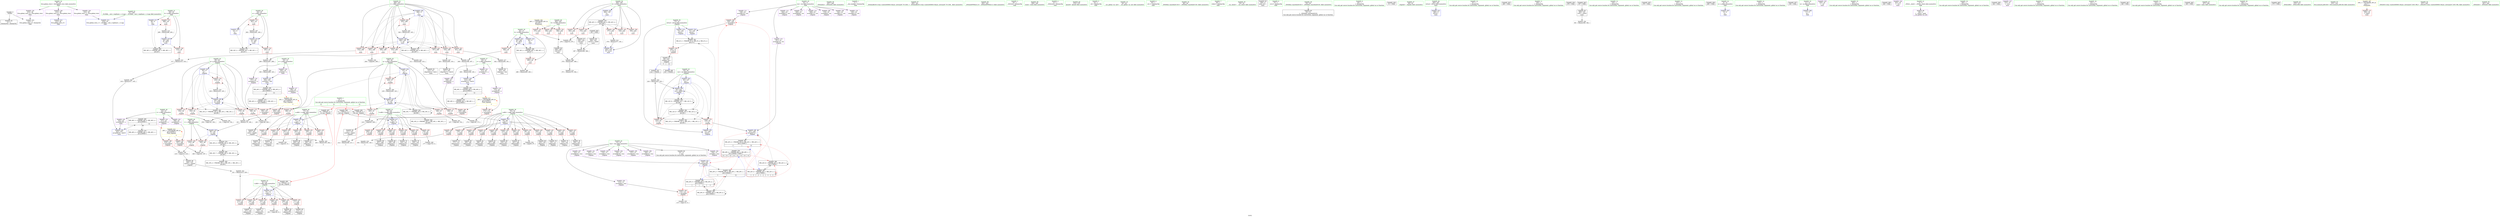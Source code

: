 digraph "SVFG" {
	label="SVFG";

	Node0x55557d00d6a0 [shape=record,color=grey,label="{NodeID: 0\nNullPtr}"];
	Node0x55557d00d6a0 -> Node0x55557d0372d0[style=solid];
	Node0x55557d00d6a0 -> Node0x55557d03a230[style=solid];
	Node0x55557d05a430 [shape=record,color=black,label="{NodeID: 360\nMR_28V_3 = PHI(MR_28V_4, MR_28V_2, )\npts\{230000 \}\n|{|<s2>12}}"];
	Node0x55557d05a430 -> Node0x55557d043540[style=dashed];
	Node0x55557d05a430 -> Node0x55557d05f330[style=dashed];
	Node0x55557d05a430:s2 -> Node0x55557d067000[style=dashed,color=red];
	Node0x55557d0390a0 [shape=record,color=red,label="{NodeID: 194\n274\<--264\n\<--it\nmain\n}"];
	Node0x55557d0390a0 -> Node0x55557d049330[style=solid];
	Node0x55557d035990 [shape=record,color=purple,label="{NodeID: 111\n128\<--16\narrayidx15\<--res\n_Z2goiiii\n}"];
	Node0x55557d035990 -> Node0x55557d03e710[style=solid];
	Node0x55557d034320 [shape=record,color=green,label="{NodeID: 28\n22\<--23\nz\<--z_field_insensitive\nGlob }"];
	Node0x55557d034320 -> Node0x55557d03b450[style=solid];
	Node0x55557d034320 -> Node0x55557d03b520[style=solid];
	Node0x55557d034320 -> Node0x55557d03b5f0[style=solid];
	Node0x55557d046db0 [shape=record,color=grey,label="{NodeID: 305\n203 = Binary(195, 202, )\n|{<s0>3}}"];
	Node0x55557d046db0:s0 -> Node0x55557d07e4a0[style=solid,color=red];
	Node0x55557d03a8e0 [shape=record,color=blue,label="{NodeID: 222\n83\<--147\ncur\<--\n_Z2goiiii\n}"];
	Node0x55557d03a8e0 -> Node0x55557d03dae0[style=dashed];
	Node0x55557d03a8e0 -> Node0x55557d03dbb0[style=dashed];
	Node0x55557d03a8e0 -> Node0x55557d03ac20[style=dashed];
	Node0x55557d03a8e0 -> Node0x55557d057230[style=dashed];
	Node0x55557d03a8e0 -> Node0x55557d05ae30[style=dashed];
	Node0x55557d03a8e0 -> Node0x55557d061660[style=dashed];
	Node0x55557d03c280 [shape=record,color=red,label="{NodeID: 139\n95\<--75\n\<--i.addr\n_Z2goiiii\n}"];
	Node0x55557d03c280 -> Node0x55557d049930[style=solid];
	Node0x55557d036cd0 [shape=record,color=green,label="{NodeID: 56\n347\<--348\n_ZNSolsEx\<--_ZNSolsEx_field_insensitive\n}"];
	Node0x55557d0497b0 [shape=record,color=grey,label="{NodeID: 333\n191 = cmp(190, 9, )\n}"];
	Node0x55557d03d940 [shape=record,color=red,label="{NodeID: 167\n213\<--81\n\<--c.addr\n_Z2goiiii\n}"];
	Node0x55557d03d940 -> Node0x55557d048730[style=solid];
	Node0x55557d038540 [shape=record,color=black,label="{NodeID: 84\n211\<--210\nconv52\<--cmp51\n_Z2goiiii\n}"];
	Node0x55557d038540 -> Node0x55557d049030[style=solid];
	Node0x55557d0113b0 [shape=record,color=green,label="{NodeID: 1\n7\<--1\n__dso_handle\<--dummyObj\nGlob }"];
	Node0x55557d05a930 [shape=record,color=black,label="{NodeID: 361\nMR_2V_3 = PHI(MR_2V_5, MR_2V_2, MR_2V_4, )\npts\{74 \}\n}"];
	Node0x55557d05a930 -> Node0x55557d03c1b0[style=dashed];
	Node0x55557d039170 [shape=record,color=red,label="{NodeID: 195\n339\<--264\n\<--it\nmain\n}"];
	Node0x55557d035a60 [shape=record,color=purple,label="{NodeID: 112\n242\<--16\narrayidx67\<--res\n_Z2goiiii\n}"];
	Node0x55557d034420 [shape=record,color=green,label="{NodeID: 29\n24\<--25\na\<--a_field_insensitive\nGlob }"];
	Node0x55557d034420 -> Node0x55557d03bc00[style=solid];
	Node0x55557d034420 -> Node0x55557d03bcd0[style=solid];
	Node0x55557d034420 -> Node0x55557d039d30[style=solid];
	Node0x55557d034420 -> Node0x55557d043060[style=solid];
	Node0x55557d046f30 [shape=record,color=grey,label="{NodeID: 306\n286 = Binary(285, 283, )\n}"];
	Node0x55557d046f30 -> Node0x55557d043130[style=solid];
	Node0x55557d03a9b0 [shape=record,color=blue,label="{NodeID: 223\n85\<--9\np\<--\n_Z2goiiii\n}"];
	Node0x55557d03a9b0 -> Node0x55557d03dc80[style=dashed];
	Node0x55557d03a9b0 -> Node0x55557d03dd50[style=dashed];
	Node0x55557d03a9b0 -> Node0x55557d03de20[style=dashed];
	Node0x55557d03a9b0 -> Node0x55557d03def0[style=dashed];
	Node0x55557d03a9b0 -> Node0x55557d03dfc0[style=dashed];
	Node0x55557d03a9b0 -> Node0x55557d03adc0[style=dashed];
	Node0x55557d03a9b0 -> Node0x55557d05b330[style=dashed];
	Node0x55557d03c350 [shape=record,color=red,label="{NodeID: 140\n102\<--75\n\<--i.addr\n_Z2goiiii\n}"];
	Node0x55557d03c350 -> Node0x55557d0376a0[style=solid];
	Node0x55557d036dd0 [shape=record,color=green,label="{NodeID: 57\n350\<--351\n_ZSt4endlIcSt11char_traitsIcEERSt13basic_ostreamIT_T0_ES6_\<--_ZSt4endlIcSt11char_traitsIcEERSt13basic_ostreamIT_T0_ES6__field_insensitive\n}"];
	Node0x55557d049930 [shape=record,color=grey,label="{NodeID: 334\n96 = cmp(95, 97, )\n}"];
	Node0x55557d03da10 [shape=record,color=red,label="{NodeID: 168\n249\<--81\n\<--c.addr\n_Z2goiiii\n}"];
	Node0x55557d03da10 -> Node0x55557d038a20[style=solid];
	Node0x55557d038610 [shape=record,color=black,label="{NodeID: 85\n216\<--215\nidxprom54\<--\n_Z2goiiii\n}"];
	Node0x55557d010fc0 [shape=record,color=green,label="{NodeID: 2\n9\<--1\n\<--dummyObj\nCan only get source location for instruction, argument, global var or function.|{<s0>12|<s1>12|<s2>12|<s3>12}}"];
	Node0x55557d010fc0:s0 -> Node0x55557d07e1d0[style=solid,color=red];
	Node0x55557d010fc0:s1 -> Node0x55557d07e4a0[style=solid,color=red];
	Node0x55557d010fc0:s2 -> Node0x55557d07e620[style=solid,color=red];
	Node0x55557d010fc0:s3 -> Node0x55557d07e7a0[style=solid,color=red];
	Node0x55557d05ae30 [shape=record,color=black,label="{NodeID: 362\nMR_12V_2 = PHI(MR_12V_4, MR_12V_1, MR_12V_1, )\npts\{84 \}\n}"];
	Node0x55557d039240 [shape=record,color=red,label="{NodeID: 196\n355\<--264\n\<--it\nmain\n}"];
	Node0x55557d035b30 [shape=record,color=purple,label="{NodeID: 113\n245\<--16\narrayidx69\<--res\n_Z2goiiii\n}"];
	Node0x55557d034520 [shape=record,color=green,label="{NodeID: 30\n26\<--27\nb\<--b_field_insensitive\nGlob }"];
	Node0x55557d034520 -> Node0x55557d03bda0[style=solid];
	Node0x55557d034520 -> Node0x55557d03be70[style=solid];
	Node0x55557d034520 -> Node0x55557d039e30[style=solid];
	Node0x55557d034520 -> Node0x55557d043130[style=solid];
	Node0x55557d0470b0 [shape=record,color=grey,label="{NodeID: 307\n282 = Binary(281, 283, )\n}"];
	Node0x55557d0470b0 -> Node0x55557d043060[style=solid];
	Node0x55557d03aa80 [shape=record,color=blue,label="{NodeID: 224\n87\<--9\nq\<--\n_Z2goiiii\n}"];
	Node0x55557d03aa80 -> Node0x55557d03e090[style=dashed];
	Node0x55557d03aa80 -> Node0x55557d03e160[style=dashed];
	Node0x55557d03aa80 -> Node0x55557d03e230[style=dashed];
	Node0x55557d03aa80 -> Node0x55557d03e300[style=dashed];
	Node0x55557d03aa80 -> Node0x55557d03e3d0[style=dashed];
	Node0x55557d03aa80 -> Node0x55557d03acf0[style=dashed];
	Node0x55557d03aa80 -> Node0x55557d061b60[style=dashed];
	Node0x55557d03c420 [shape=record,color=red,label="{NodeID: 141\n117\<--75\n\<--i.addr\n_Z2goiiii\n}"];
	Node0x55557d03c420 -> Node0x55557d0379e0[style=solid];
	Node0x55557d036ed0 [shape=record,color=green,label="{NodeID: 58\n352\<--353\n_ZNSolsEPFRSoS_E\<--_ZNSolsEPFRSoS_E_field_insensitive\n}"];
	Node0x55557d049ab0 [shape=record,color=grey,label="{NodeID: 335\n115 = cmp(114, 9, )\n}"];
	Node0x55557d03dae0 [shape=record,color=red,label="{NodeID: 169\n223\<--83\n\<--cur\n_Z2goiiii\n}"];
	Node0x55557d03dae0 -> Node0x55557d048a30[style=solid];
	Node0x55557d0386e0 [shape=record,color=black,label="{NodeID: 86\n220\<--219\nconv57\<--cmp56\n_Z2goiiii\n}"];
	Node0x55557d0386e0 -> Node0x55557d048730[style=solid];
	Node0x55557d00d8c0 [shape=record,color=green,label="{NodeID: 3\n30\<--1\n_ZSt3cin\<--dummyObj\nGlob }"];
	Node0x55557d05b330 [shape=record,color=black,label="{NodeID: 363\nMR_14V_2 = PHI(MR_14V_4, MR_14V_1, MR_14V_1, )\npts\{86 \}\n}"];
	Node0x55557d039310 [shape=record,color=red,label="{NodeID: 197\n365\<--264\n\<--it\nmain\n}"];
	Node0x55557d039310 -> Node0x55557d035e50[style=solid];
	Node0x55557d035c00 [shape=record,color=purple,label="{NodeID: 114\n248\<--16\narrayidx71\<--res\n_Z2goiiii\n}"];
	Node0x55557d034620 [shape=record,color=green,label="{NodeID: 31\n28\<--29\nk\<--k_field_insensitive\nGlob }"];
	Node0x55557d034620 -> Node0x55557d03bf40[style=solid];
	Node0x55557d034620 -> Node0x55557d03c010[style=solid];
	Node0x55557d034620 -> Node0x55557d039f30[style=solid];
	Node0x55557d034620 -> Node0x55557d043200[style=solid];
	Node0x55557d047230 [shape=record,color=grey,label="{NodeID: 308\n370 = Binary(367, 369, )\n}"];
	Node0x55557d047230 -> Node0x55557d0479b0[style=solid];
	Node0x55557d03ab50 [shape=record,color=blue,label="{NodeID: 225\n89\<--181\nr\<--and\n_Z2goiiii\n}"];
	Node0x55557d03ab50 -> Node0x55557d03e4a0[style=dashed];
	Node0x55557d03ab50 -> Node0x55557d03e570[style=dashed];
	Node0x55557d03ab50 -> Node0x55557d060760[style=dashed];
	Node0x55557d03c4f0 [shape=record,color=red,label="{NodeID: 142\n132\<--75\n\<--i.addr\n_Z2goiiii\n}"];
	Node0x55557d03c4f0 -> Node0x55557d037d20[style=solid];
	Node0x55557d036fd0 [shape=record,color=green,label="{NodeID: 59\n358\<--359\nclock\<--clock_field_insensitive\n}"];
	Node0x55557d049c30 [shape=record,color=grey,label="{NodeID: 336\n151 = cmp(150, 152, )\n}"];
	Node0x55557d03dbb0 [shape=record,color=red,label="{NodeID: 170\n239\<--83\n\<--cur\n_Z2goiiii\n}"];
	Node0x55557d03dbb0 -> Node0x55557d03ae90[style=solid];
	Node0x55557d03dbb0 -> Node0x55557d042df0[style=solid];
	Node0x55557d0387b0 [shape=record,color=black,label="{NodeID: 87\n241\<--240\nidxprom66\<--\n_Z2goiiii\n}"];
	Node0x55557d032aa0 [shape=record,color=green,label="{NodeID: 4\n31\<--1\n_ZSt4cout\<--dummyObj\nGlob }"];
	Node0x55557d05b830 [shape=record,color=black,label="{NodeID: 364\nMR_16V_2 = PHI(MR_16V_3, MR_16V_1, MR_16V_1, )\npts\{88 \}\n}"];
	Node0x55557d0393e0 [shape=record,color=red,label="{NodeID: 198\n377\<--264\n\<--it\nmain\n}"];
	Node0x55557d0393e0 -> Node0x55557d047830[style=solid];
	Node0x55557d03af20 [shape=record,color=purple,label="{NodeID: 115\n251\<--16\narrayidx73\<--res\n_Z2goiiii\n}"];
	Node0x55557d03af20 -> Node0x55557d03ae90[style=solid];
	Node0x55557d034720 [shape=record,color=green,label="{NodeID: 32\n39\<--43\nllvm.global_ctors\<--llvm.global_ctors_field_insensitive\nGlob }"];
	Node0x55557d034720 -> Node0x55557d03b930[style=solid];
	Node0x55557d034720 -> Node0x55557d03ba00[style=solid];
	Node0x55557d034720 -> Node0x55557d03bb00[style=solid];
	Node0x55557d065e20 [shape=record,color=yellow,style=double,label="{NodeID: 392\n40V_1 = ENCHI(MR_40V_0)\npts\{263 \}\nFun[main]}"];
	Node0x55557d065e20 -> Node0x55557d03ecc0[style=dashed];
	Node0x55557d065e20 -> Node0x55557d038f00[style=dashed];
	Node0x55557d065e20 -> Node0x55557d038fd0[style=dashed];
	Node0x55557d0473b0 [shape=record,color=grey,label="{NodeID: 309\n230 = Binary(229, 145, )\n}"];
	Node0x55557d0473b0 -> Node0x55557d03acf0[style=solid];
	Node0x55557d03ac20 [shape=record,color=blue,label="{NodeID: 226\n83\<--224\ncur\<--add59\n_Z2goiiii\n}"];
	Node0x55557d03ac20 -> Node0x55557d057230[style=dashed];
	Node0x55557d03c5c0 [shape=record,color=red,label="{NodeID: 143\n155\<--75\n\<--i.addr\n_Z2goiiii\n}"];
	Node0x55557d03c5c0 -> Node0x55557d038060[style=solid];
	Node0x55557d0370d0 [shape=record,color=green,label="{NodeID: 60\n374\<--375\nfprintf\<--fprintf_field_insensitive\n}"];
	Node0x55557d049db0 [shape=record,color=grey,label="{NodeID: 337\n159 = cmp(154, 158, )\n}"];
	Node0x55557d03dc80 [shape=record,color=red,label="{NodeID: 171\n150\<--85\n\<--p\n_Z2goiiii\n}"];
	Node0x55557d03dc80 -> Node0x55557d049c30[style=solid];
	Node0x55557d038880 [shape=record,color=black,label="{NodeID: 88\n244\<--243\nidxprom68\<--\n_Z2goiiii\n}"];
	Node0x55557d032b30 [shape=record,color=green,label="{NodeID: 5\n32\<--1\n.str\<--dummyObj\nGlob }"];
	Node0x55557d05c540 [shape=record,color=black,label="{NodeID: 365\nMR_18V_2 = PHI(MR_18V_3, MR_18V_1, MR_18V_1, )\npts\{90 \}\n}"];
	Node0x55557d0394b0 [shape=record,color=red,label="{NodeID: 199\n293\<--266\n\<--i\nmain\n}"];
	Node0x55557d0394b0 -> Node0x55557d049f30[style=solid];
	Node0x55557d03afb0 [shape=record,color=purple,label="{NodeID: 116\n157\<--18\narrayidx27\<--x\n_Z2goiiii\n}"];
	Node0x55557d03afb0 -> Node0x55557d03e7e0[style=solid];
	Node0x55557d034820 [shape=record,color=green,label="{NodeID: 33\n44\<--45\n__cxx_global_var_init\<--__cxx_global_var_init_field_insensitive\n}"];
	Node0x55557d047530 [shape=record,color=grey,label="{NodeID: 310\n317 = Binary(315, 316, )\n}"];
	Node0x55557d047530 -> Node0x55557d048d30[style=solid];
	Node0x55557d03acf0 [shape=record,color=blue,label="{NodeID: 227\n87\<--230\nq\<--inc\n_Z2goiiii\n}"];
	Node0x55557d03acf0 -> Node0x55557d03e090[style=dashed];
	Node0x55557d03acf0 -> Node0x55557d03e160[style=dashed];
	Node0x55557d03acf0 -> Node0x55557d03e230[style=dashed];
	Node0x55557d03acf0 -> Node0x55557d03e300[style=dashed];
	Node0x55557d03acf0 -> Node0x55557d03e3d0[style=dashed];
	Node0x55557d03acf0 -> Node0x55557d03acf0[style=dashed];
	Node0x55557d03acf0 -> Node0x55557d061b60[style=dashed];
	Node0x55557d03c690 [shape=record,color=red,label="{NodeID: 144\n170\<--75\n\<--i.addr\n_Z2goiiii\n}"];
	Node0x55557d03c690 -> Node0x55557d038130[style=solid];
	Node0x55557d0371d0 [shape=record,color=green,label="{NodeID: 61\n41\<--409\n_GLOBAL__sub_I_vepifanov_1_0.cpp\<--_GLOBAL__sub_I_vepifanov_1_0.cpp_field_insensitive\n}"];
	Node0x55557d0371d0 -> Node0x55557d03a130[style=solid];
	Node0x55557d049f30 [shape=record,color=grey,label="{NodeID: 338\n294 = cmp(293, 295, )\n}"];
	Node0x55557d03dd50 [shape=record,color=red,label="{NodeID: 172\n154\<--85\n\<--p\n_Z2goiiii\n}"];
	Node0x55557d03dd50 -> Node0x55557d049db0[style=solid];
	Node0x55557d038950 [shape=record,color=black,label="{NodeID: 89\n247\<--246\nidxprom70\<--\n_Z2goiiii\n}"];
	Node0x55557d032bc0 [shape=record,color=green,label="{NodeID: 6\n34\<--1\n.str.1\<--dummyObj\nGlob }"];
	Node0x55557d05c630 [shape=record,color=black,label="{NodeID: 366\nMR_20V_2 = PHI(MR_20V_4, MR_20V_1, MR_20V_1, )\npts\{150000 \}\n|{<s0>3|<s1>12}}"];
	Node0x55557d05c630:s0 -> Node0x55557d060c60[style=dashed,color=blue];
	Node0x55557d05c630:s1 -> Node0x55557d05f830[style=dashed,color=blue];
	Node0x55557d039580 [shape=record,color=red,label="{NodeID: 200\n298\<--266\n\<--i\nmain\n}"];
	Node0x55557d039580 -> Node0x55557d047cb0[style=solid];
	Node0x55557d03b040 [shape=record,color=purple,label="{NodeID: 117\n199\<--18\narrayidx47\<--x\n_Z2goiiii\n}"];
	Node0x55557d03b040 -> Node0x55557d03ea50[style=solid];
	Node0x55557d034920 [shape=record,color=green,label="{NodeID: 34\n48\<--49\n_ZNSt8ios_base4InitC1Ev\<--_ZNSt8ios_base4InitC1Ev_field_insensitive\n}"];
	Node0x55557d0476b0 [shape=record,color=grey,label="{NodeID: 311\n309 = Binary(308, 145, )\n}"];
	Node0x55557d0476b0 -> Node0x55557d043470[style=solid];
	Node0x55557d03adc0 [shape=record,color=blue,label="{NodeID: 228\n85\<--236\np\<--inc64\n_Z2goiiii\n}"];
	Node0x55557d03adc0 -> Node0x55557d03dc80[style=dashed];
	Node0x55557d03adc0 -> Node0x55557d03dd50[style=dashed];
	Node0x55557d03adc0 -> Node0x55557d03de20[style=dashed];
	Node0x55557d03adc0 -> Node0x55557d03def0[style=dashed];
	Node0x55557d03adc0 -> Node0x55557d03dfc0[style=dashed];
	Node0x55557d03adc0 -> Node0x55557d03adc0[style=dashed];
	Node0x55557d03adc0 -> Node0x55557d05b330[style=dashed];
	Node0x55557d03c760 [shape=record,color=red,label="{NodeID: 145\n184\<--75\n\<--i.addr\n_Z2goiiii\n}"];
	Node0x55557d03c760 -> Node0x55557d038200[style=solid];
	Node0x55557d0372d0 [shape=record,color=black,label="{NodeID: 62\n2\<--3\ndummyVal\<--dummyVal\n}"];
	Node0x55557d04a0b0 [shape=record,color=grey,label="{NodeID: 339\n219 = cmp(214, 218, )\n}"];
	Node0x55557d04a0b0 -> Node0x55557d0386e0[style=solid];
	Node0x55557d03de20 [shape=record,color=red,label="{NodeID: 173\n179\<--85\n\<--p\n_Z2goiiii\n}"];
	Node0x55557d03de20 -> Node0x55557d0482b0[style=solid];
	Node0x55557d038a20 [shape=record,color=black,label="{NodeID: 90\n250\<--249\nidxprom72\<--\n_Z2goiiii\n}"];
	Node0x55557d032c50 [shape=record,color=green,label="{NodeID: 7\n36\<--1\nstderr\<--dummyObj\nGlob }"];
	Node0x55557d05cb30 [shape=record,color=black,label="{NodeID: 367\nMR_22V_2 = PHI(MR_22V_9, MR_22V_1, MR_22V_1, )\npts\{170000 \}\n|{<s0>3|<s1>12}}"];
	Node0x55557d05cb30:s0 -> Node0x55557d061160[style=dashed,color=blue];
	Node0x55557d05cb30:s1 -> Node0x55557d05f830[style=dashed,color=blue];
	Node0x55557d039650 [shape=record,color=red,label="{NodeID: 201\n301\<--266\n\<--i\nmain\n}"];
	Node0x55557d039650 -> Node0x55557d047fb0[style=solid];
	Node0x55557d03b110 [shape=record,color=purple,label="{NodeID: 118\n304\<--18\narrayidx\<--x\nmain\n}"];
	Node0x55557d03b110 -> Node0x55557d0433a0[style=solid];
	Node0x55557d034a20 [shape=record,color=green,label="{NodeID: 35\n54\<--55\n__cxa_atexit\<--__cxa_atexit_field_insensitive\n}"];
	Node0x55557d047830 [shape=record,color=grey,label="{NodeID: 312\n378 = Binary(377, 145, )\n}"];
	Node0x55557d047830 -> Node0x55557d0436e0[style=solid];
	Node0x55557d03ae90 [shape=record,color=blue,label="{NodeID: 229\n251\<--239\narrayidx73\<--\n_Z2goiiii\n}"];
	Node0x55557d03ae90 -> Node0x55557d05cb30[style=dashed];
	Node0x55557d03c830 [shape=record,color=red,label="{NodeID: 146\n193\<--75\n\<--i.addr\n_Z2goiiii\n}"];
	Node0x55557d03c830 -> Node0x55557d047e30[style=solid];
	Node0x55557d0373d0 [shape=record,color=black,label="{NodeID: 63\n259\<--9\nmain_ret\<--\nmain\n}"];
	Node0x55557d04a230 [shape=record,color=grey,label="{NodeID: 340\n177 = cmp(176, 9, )\n}"];
	Node0x55557d03def0 [shape=record,color=red,label="{NodeID: 174\n196\<--85\n\<--p\n_Z2goiiii\n}"];
	Node0x55557d03def0 -> Node0x55557d0494b0[style=solid];
	Node0x55557d038af0 [shape=record,color=black,label="{NodeID: 91\n68\<--255\n_Z2goiiii_ret\<--\n_Z2goiiii\n|{<s0>3|<s1>12}}"];
	Node0x55557d038af0:s0 -> Node0x55557d07d140[style=solid,color=blue];
	Node0x55557d038af0:s1 -> Node0x55557d07dc00[style=solid,color=blue];
	Node0x55557d033490 [shape=record,color=green,label="{NodeID: 8\n37\<--1\n.str.2\<--dummyObj\nGlob }"];
	Node0x55557d07d140 [shape=record,color=black,label="{NodeID: 451\n222 = PHI(68, )\n}"];
	Node0x55557d07d140 -> Node0x55557d048a30[style=solid];
	Node0x55557d05d030 [shape=record,color=black,label="{NodeID: 368\nMR_34V_2 = PHI(MR_34V_3, MR_34V_1, )\npts\{27 \}\n}"];
	Node0x55557d05d030 -> Node0x55557d03bda0[style=dashed];
	Node0x55557d05d030 -> Node0x55557d043130[style=dashed];
	Node0x55557d039720 [shape=record,color=red,label="{NodeID: 202\n307\<--266\n\<--i\nmain\n}"];
	Node0x55557d039720 -> Node0x55557d0485b0[style=solid];
	Node0x55557d03b1e0 [shape=record,color=purple,label="{NodeID: 119\n172\<--20\narrayidx35\<--y\n_Z2goiiii\n}"];
	Node0x55557d03b1e0 -> Node0x55557d03e8b0[style=solid];
	Node0x55557d034b20 [shape=record,color=green,label="{NodeID: 36\n53\<--59\n_ZNSt8ios_base4InitD1Ev\<--_ZNSt8ios_base4InitD1Ev_field_insensitive\n}"];
	Node0x55557d034b20 -> Node0x55557d0375a0[style=solid];
	Node0x55557d0479b0 [shape=record,color=grey,label="{NodeID: 313\n371 = Binary(370, 362, )\n}"];
	Node0x55557d042df0 [shape=record,color=blue,label="{NodeID: 230\n73\<--239\nretval\<--\n_Z2goiiii\n}"];
	Node0x55557d042df0 -> Node0x55557d05a930[style=dashed];
	Node0x55557d03c900 [shape=record,color=red,label="{NodeID: 147\n197\<--75\n\<--i.addr\n_Z2goiiii\n}"];
	Node0x55557d03c900 -> Node0x55557d0382d0[style=solid];
	Node0x55557d0374a0 [shape=record,color=black,label="{NodeID: 64\n14\<--13\n\<--was\nCan only get source location for instruction, argument, global var or function.}"];
	Node0x55557d04a3b0 [shape=record,color=grey,label="{NodeID: 341\n174 = cmp(169, 173, )\n}"];
	Node0x55557d03dfc0 [shape=record,color=red,label="{NodeID: 175\n235\<--85\n\<--p\n_Z2goiiii\n}"];
	Node0x55557d03dfc0 -> Node0x55557d048130[style=solid];
	Node0x55557d038bc0 [shape=record,color=black,label="{NodeID: 92\n303\<--302\nidxprom\<--sub\nmain\n}"];
	Node0x55557d033520 [shape=record,color=green,label="{NodeID: 9\n40\<--1\n\<--dummyObj\nCan only get source location for instruction, argument, global var or function.}"];
	Node0x55557d07d330 [shape=record,color=black,label="{NodeID: 452\n51 = PHI()\n}"];
	Node0x55557d05d530 [shape=record,color=black,label="{NodeID: 369\nMR_36V_2 = PHI(MR_36V_3, MR_36V_1, )\npts\{29 \}\n}"];
	Node0x55557d05d530 -> Node0x55557d03bf40[style=dashed];
	Node0x55557d05d530 -> Node0x55557d043200[style=dashed];
	Node0x55557d0397f0 [shape=record,color=red,label="{NodeID: 203\n310\<--266\n\<--i\nmain\n}"];
	Node0x55557d0397f0 -> Node0x55557d0488b0[style=solid];
	Node0x55557d03b2b0 [shape=record,color=purple,label="{NodeID: 120\n208\<--20\narrayidx50\<--y\n_Z2goiiii\n}"];
	Node0x55557d03b2b0 -> Node0x55557d03eb20[style=solid];
	Node0x55557d034c20 [shape=record,color=green,label="{NodeID: 37\n66\<--67\n_Z2goiiii\<--_Z2goiiii_field_insensitive\n}"];
	Node0x55557d047b30 [shape=record,color=grey,label="{NodeID: 314\n289 = Binary(288, 283, )\n}"];
	Node0x55557d047b30 -> Node0x55557d043200[style=solid];
	Node0x55557d042ec0 [shape=record,color=blue,label="{NodeID: 231\n260\<--9\nretval\<--\nmain\n}"];
	Node0x55557d03c9d0 [shape=record,color=red,label="{NodeID: 148\n206\<--75\n\<--i.addr\n_Z2goiiii\n}"];
	Node0x55557d03c9d0 -> Node0x55557d038470[style=solid];
	Node0x55557d0375a0 [shape=record,color=black,label="{NodeID: 65\n52\<--53\n\<--_ZNSt8ios_base4InitD1Ev\nCan only get source location for instruction, argument, global var or function.}"];
	Node0x55557d04a530 [shape=record,color=grey,label="{NodeID: 342\n162 = cmp(161, 9, )\n}"];
	Node0x55557d03e090 [shape=record,color=red,label="{NodeID: 176\n166\<--87\n\<--q\n_Z2goiiii\n}"];
	Node0x55557d03e090 -> Node0x55557d04a6b0[style=solid];
	Node0x55557d038c90 [shape=record,color=black,label="{NodeID: 93\n312\<--311\nidxprom12\<--sub11\nmain\n}"];
	Node0x55557d0335b0 [shape=record,color=green,label="{NodeID: 10\n97\<--1\n\<--dummyObj\nCan only get source location for instruction, argument, global var or function.}"];
	Node0x55557d07d400 [shape=record,color=black,label="{NodeID: 453\n269 = PHI()\n}"];
	Node0x55557d05da30 [shape=record,color=black,label="{NodeID: 370\nMR_42V_3 = PHI(MR_42V_4, MR_42V_2, )\npts\{265 \}\n}"];
	Node0x55557d05da30 -> Node0x55557d0390a0[style=dashed];
	Node0x55557d05da30 -> Node0x55557d039170[style=dashed];
	Node0x55557d05da30 -> Node0x55557d039240[style=dashed];
	Node0x55557d05da30 -> Node0x55557d039310[style=dashed];
	Node0x55557d05da30 -> Node0x55557d0393e0[style=dashed];
	Node0x55557d05da30 -> Node0x55557d0436e0[style=dashed];
	Node0x55557d0398c0 [shape=record,color=red,label="{NodeID: 204\n316\<--266\n\<--i\nmain\n}"];
	Node0x55557d0398c0 -> Node0x55557d047530[style=solid];
	Node0x55557d03b380 [shape=record,color=purple,label="{NodeID: 121\n313\<--20\narrayidx13\<--y\nmain\n}"];
	Node0x55557d03b380 -> Node0x55557d043470[style=solid];
	Node0x55557d034d20 [shape=record,color=green,label="{NodeID: 38\n73\<--74\nretval\<--retval_field_insensitive\n_Z2goiiii\n}"];
	Node0x55557d034d20 -> Node0x55557d03c1b0[style=solid];
	Node0x55557d034d20 -> Node0x55557d03a670[style=solid];
	Node0x55557d034d20 -> Node0x55557d03a740[style=solid];
	Node0x55557d034d20 -> Node0x55557d042df0[style=solid];
	Node0x55557d047cb0 [shape=record,color=grey,label="{NodeID: 315\n299 = Binary(297, 298, )\n}"];
	Node0x55557d047cb0 -> Node0x55557d048430[style=solid];
	Node0x55557d042f90 [shape=record,color=blue,label="{NodeID: 232\n264\<--145\nit\<--\nmain\n}"];
	Node0x55557d042f90 -> Node0x55557d05da30[style=dashed];
	Node0x55557d03caa0 [shape=record,color=red,label="{NodeID: 149\n215\<--75\n\<--i.addr\n_Z2goiiii\n}"];
	Node0x55557d03caa0 -> Node0x55557d038610[style=solid];
	Node0x55557d0376a0 [shape=record,color=black,label="{NodeID: 66\n103\<--102\nidxprom\<--\n_Z2goiiii\n}"];
	Node0x55557d04a6b0 [shape=record,color=grey,label="{NodeID: 343\n167 = cmp(166, 152, )\n}"];
	Node0x55557d03e160 [shape=record,color=red,label="{NodeID: 177\n169\<--87\n\<--q\n_Z2goiiii\n}"];
	Node0x55557d03e160 -> Node0x55557d04a3b0[style=solid];
	Node0x55557d038d60 [shape=record,color=black,label="{NodeID: 94\n321\<--320\nidxprom17\<--sub16\nmain\n}"];
	Node0x55557d033640 [shape=record,color=green,label="{NodeID: 11\n100\<--1\n\<--dummyObj\nCan only get source location for instruction, argument, global var or function.}"];
	Node0x55557d07d4d0 [shape=record,color=black,label="{NodeID: 454\n278 = PHI()\n}"];
	Node0x55557d05df30 [shape=record,color=black,label="{NodeID: 371\nMR_32V_2 = PHI(MR_32V_3, MR_32V_1, )\npts\{25 \}\n}"];
	Node0x55557d05df30 -> Node0x55557d03bc00[style=dashed];
	Node0x55557d05df30 -> Node0x55557d043060[style=dashed];
	Node0x55557d039990 [shape=record,color=red,label="{NodeID: 205\n319\<--266\n\<--i\nmain\n}"];
	Node0x55557d039990 -> Node0x55557d048eb0[style=solid];
	Node0x55557d03b450 [shape=record,color=purple,label="{NodeID: 122\n186\<--22\narrayidx41\<--z\n_Z2goiiii\n}"];
	Node0x55557d03b450 -> Node0x55557d03e980[style=solid];
	Node0x55557d034df0 [shape=record,color=green,label="{NodeID: 39\n75\<--76\ni.addr\<--i.addr_field_insensitive\n_Z2goiiii\n}"];
	Node0x55557d034df0 -> Node0x55557d03c280[style=solid];
	Node0x55557d034df0 -> Node0x55557d03c350[style=solid];
	Node0x55557d034df0 -> Node0x55557d03c420[style=solid];
	Node0x55557d034df0 -> Node0x55557d03c4f0[style=solid];
	Node0x55557d034df0 -> Node0x55557d03c5c0[style=solid];
	Node0x55557d034df0 -> Node0x55557d03c690[style=solid];
	Node0x55557d034df0 -> Node0x55557d03c760[style=solid];
	Node0x55557d034df0 -> Node0x55557d03c830[style=solid];
	Node0x55557d034df0 -> Node0x55557d03c900[style=solid];
	Node0x55557d034df0 -> Node0x55557d03c9d0[style=solid];
	Node0x55557d034df0 -> Node0x55557d03caa0[style=solid];
	Node0x55557d034df0 -> Node0x55557d03cb70[style=solid];
	Node0x55557d034df0 -> Node0x55557d03a330[style=solid];
	Node0x55557d047e30 [shape=record,color=grey,label="{NodeID: 316\n194 = Binary(193, 145, )\n|{<s0>3}}"];
	Node0x55557d047e30:s0 -> Node0x55557d07e1d0[style=solid,color=red];
	Node0x55557d043060 [shape=record,color=blue,label="{NodeID: 233\n24\<--282\na\<--dec\nmain\n}"];
	Node0x55557d043060 -> Node0x55557d03bcd0[style=dashed];
	Node0x55557d043060 -> Node0x55557d05df30[style=dashed];
	Node0x55557d03cb70 [shape=record,color=red,label="{NodeID: 150\n240\<--75\n\<--i.addr\n_Z2goiiii\n}"];
	Node0x55557d03cb70 -> Node0x55557d0387b0[style=solid];
	Node0x55557d037770 [shape=record,color=black,label="{NodeID: 67\n106\<--105\nidxprom1\<--\n_Z2goiiii\n}"];
	Node0x55557d03e230 [shape=record,color=red,label="{NodeID: 178\n180\<--87\n\<--q\n_Z2goiiii\n}"];
	Node0x55557d03e230 -> Node0x55557d0482b0[style=solid];
	Node0x55557d038e30 [shape=record,color=black,label="{NodeID: 95\n360\<--357\nconv\<--call25\nmain\n}"];
	Node0x55557d038e30 -> Node0x55557d046c30[style=solid];
	Node0x55557d0336d0 [shape=record,color=green,label="{NodeID: 12\n145\<--1\n\<--dummyObj\nCan only get source location for instruction, argument, global var or function.}"];
	Node0x55557d07d5a0 [shape=record,color=black,label="{NodeID: 455\n279 = PHI()\n}"];
	Node0x55557d05e430 [shape=record,color=black,label="{NodeID: 372\nMR_44V_2 = PHI(MR_44V_4, MR_44V_1, )\npts\{267 \}\n}"];
	Node0x55557d05e430 -> Node0x55557d0432d0[style=dashed];
	Node0x55557d039a60 [shape=record,color=red,label="{NodeID: 206\n325\<--266\n\<--i\nmain\n}"];
	Node0x55557d039a60 -> Node0x55557d048bb0[style=solid];
	Node0x55557d03b520 [shape=record,color=purple,label="{NodeID: 123\n217\<--22\narrayidx55\<--z\n_Z2goiiii\n}"];
	Node0x55557d03b520 -> Node0x55557d03ebf0[style=solid];
	Node0x55557d034ec0 [shape=record,color=green,label="{NodeID: 40\n77\<--78\na.addr\<--a.addr_field_insensitive\n_Z2goiiii\n}"];
	Node0x55557d034ec0 -> Node0x55557d03cc40[style=solid];
	Node0x55557d034ec0 -> Node0x55557d03cd10[style=solid];
	Node0x55557d034ec0 -> Node0x55557d03cde0[style=solid];
	Node0x55557d034ec0 -> Node0x55557d03ceb0[style=solid];
	Node0x55557d034ec0 -> Node0x55557d03cf80[style=solid];
	Node0x55557d034ec0 -> Node0x55557d03d050[style=solid];
	Node0x55557d034ec0 -> Node0x55557d03a400[style=solid];
	Node0x55557d047fb0 [shape=record,color=grey,label="{NodeID: 317\n302 = Binary(295, 301, )\n}"];
	Node0x55557d047fb0 -> Node0x55557d038bc0[style=solid];
	Node0x55557d043130 [shape=record,color=blue,label="{NodeID: 234\n26\<--286\nb\<--dec4\nmain\n}"];
	Node0x55557d043130 -> Node0x55557d03be70[style=dashed];
	Node0x55557d043130 -> Node0x55557d05d030[style=dashed];
	Node0x55557d03cc40 [shape=record,color=red,label="{NodeID: 151\n105\<--77\n\<--a.addr\n_Z2goiiii\n}"];
	Node0x55557d03cc40 -> Node0x55557d037770[style=solid];
	Node0x55557d037840 [shape=record,color=black,label="{NodeID: 68\n109\<--108\nidxprom3\<--\n_Z2goiiii\n}"];
	Node0x55557d03e300 [shape=record,color=red,label="{NodeID: 179\n205\<--87\n\<--q\n_Z2goiiii\n}"];
	Node0x55557d03e300 -> Node0x55557d0491b0[style=solid];
	Node0x55557d035d80 [shape=record,color=black,label="{NodeID: 96\n364\<--363\nconv27\<--call26\nmain\n}"];
	Node0x55557d035d80 -> Node0x55557d046ab0[style=solid];
	Node0x55557d033760 [shape=record,color=green,label="{NodeID: 13\n147\<--1\n\<--dummyObj\nCan only get source location for instruction, argument, global var or function.}"];
	Node0x55557d07d6a0 [shape=record,color=black,label="{NodeID: 456\n280 = PHI()\n}"];
	Node0x55557d05e930 [shape=record,color=black,label="{NodeID: 373\nMR_24V_2 = PHI(MR_24V_3, MR_24V_1, )\npts\{190000 \}\n}"];
	Node0x55557d05e930 -> Node0x55557d059a30[style=dashed];
	Node0x55557d039b30 [shape=record,color=blue,label="{NodeID: 207\n8\<--9\nn\<--\nGlob }"];
	Node0x55557d03b5f0 [shape=record,color=purple,label="{NodeID: 124\n322\<--22\narrayidx18\<--z\nmain\n}"];
	Node0x55557d03b5f0 -> Node0x55557d043540[style=solid];
	Node0x55557d034f90 [shape=record,color=green,label="{NodeID: 41\n79\<--80\nb.addr\<--b.addr_field_insensitive\n_Z2goiiii\n}"];
	Node0x55557d034f90 -> Node0x55557d03d120[style=solid];
	Node0x55557d034f90 -> Node0x55557d03d1f0[style=solid];
	Node0x55557d034f90 -> Node0x55557d03d2c0[style=solid];
	Node0x55557d034f90 -> Node0x55557d03d390[style=solid];
	Node0x55557d034f90 -> Node0x55557d03d460[style=solid];
	Node0x55557d034f90 -> Node0x55557d03d530[style=solid];
	Node0x55557d034f90 -> Node0x55557d03a4d0[style=solid];
	Node0x55557d048130 [shape=record,color=grey,label="{NodeID: 318\n236 = Binary(235, 145, )\n}"];
	Node0x55557d048130 -> Node0x55557d03adc0[style=solid];
	Node0x55557d043200 [shape=record,color=blue,label="{NodeID: 235\n28\<--289\nk\<--dec5\nmain\n}"];
	Node0x55557d043200 -> Node0x55557d03c010[style=dashed];
	Node0x55557d043200 -> Node0x55557d05d530[style=dashed];
	Node0x55557d03cd10 [shape=record,color=red,label="{NodeID: 152\n120\<--77\n\<--a.addr\n_Z2goiiii\n}"];
	Node0x55557d03cd10 -> Node0x55557d037ab0[style=solid];
	Node0x55557d037910 [shape=record,color=black,label="{NodeID: 69\n112\<--111\nidxprom5\<--\n_Z2goiiii\n}"];
	Node0x55557d03e3d0 [shape=record,color=red,label="{NodeID: 180\n229\<--87\n\<--q\n_Z2goiiii\n}"];
	Node0x55557d03e3d0 -> Node0x55557d0473b0[style=solid];
	Node0x55557d035e50 [shape=record,color=black,label="{NodeID: 97\n366\<--365\nconv28\<--\nmain\n}"];
	Node0x55557d035e50 -> Node0x55557d046ab0[style=solid];
	Node0x55557d0337f0 [shape=record,color=green,label="{NodeID: 14\n152\<--1\n\<--dummyObj\nCan only get source location for instruction, argument, global var or function.}"];
	Node0x55557d07d770 [shape=record,color=black,label="{NodeID: 457\n336 = PHI()\n}"];
	Node0x55557d05ee30 [shape=record,color=black,label="{NodeID: 374\nMR_26V_2 = PHI(MR_26V_3, MR_26V_1, )\npts\{210000 \}\n}"];
	Node0x55557d05ee30 -> Node0x55557d059f30[style=dashed];
	Node0x55557d039c30 [shape=record,color=blue,label="{NodeID: 208\n11\<--9\nm\<--\nGlob }"];
	Node0x55557d03b6c0 [shape=record,color=purple,label="{NodeID: 125\n335\<--32\n\<--.str\nmain\n}"];
	Node0x55557d035060 [shape=record,color=green,label="{NodeID: 42\n81\<--82\nc.addr\<--c.addr_field_insensitive\n_Z2goiiii\n}"];
	Node0x55557d035060 -> Node0x55557d03d600[style=solid];
	Node0x55557d035060 -> Node0x55557d03d6d0[style=solid];
	Node0x55557d035060 -> Node0x55557d03d7a0[style=solid];
	Node0x55557d035060 -> Node0x55557d03d870[style=solid];
	Node0x55557d035060 -> Node0x55557d03d940[style=solid];
	Node0x55557d035060 -> Node0x55557d03da10[style=solid];
	Node0x55557d035060 -> Node0x55557d03a5a0[style=solid];
	Node0x55557d0482b0 [shape=record,color=grey,label="{NodeID: 319\n181 = Binary(179, 180, )\n}"];
	Node0x55557d0482b0 -> Node0x55557d03ab50[style=solid];
	Node0x55557d0432d0 [shape=record,color=blue,label="{NodeID: 236\n266\<--9\ni\<--\nmain\n}"];
	Node0x55557d0432d0 -> Node0x55557d0394b0[style=dashed];
	Node0x55557d0432d0 -> Node0x55557d039580[style=dashed];
	Node0x55557d0432d0 -> Node0x55557d039650[style=dashed];
	Node0x55557d0432d0 -> Node0x55557d039720[style=dashed];
	Node0x55557d0432d0 -> Node0x55557d0397f0[style=dashed];
	Node0x55557d0432d0 -> Node0x55557d0398c0[style=dashed];
	Node0x55557d0432d0 -> Node0x55557d039990[style=dashed];
	Node0x55557d0432d0 -> Node0x55557d039a60[style=dashed];
	Node0x55557d0432d0 -> Node0x55557d043610[style=dashed];
	Node0x55557d0432d0 -> Node0x55557d05e430[style=dashed];
	Node0x55557d03cde0 [shape=record,color=red,label="{NodeID: 153\n135\<--77\n\<--a.addr\n_Z2goiiii\n}"];
	Node0x55557d03cde0 -> Node0x55557d037df0[style=solid];
	Node0x55557d0379e0 [shape=record,color=black,label="{NodeID: 70\n118\<--117\nidxprom8\<--\n_Z2goiiii\n}"];
	Node0x55557d03e4a0 [shape=record,color=red,label="{NodeID: 181\n183\<--89\n\<--r\n_Z2goiiii\n}"];
	Node0x55557d03e4a0 -> Node0x55557d049630[style=solid];
	Node0x55557d035f20 [shape=record,color=black,label="{NodeID: 98\n369\<--368\nconv30\<--\nmain\n}"];
	Node0x55557d035f20 -> Node0x55557d047230[style=solid];
	Node0x55557d033880 [shape=record,color=green,label="{NodeID: 15\n283\<--1\n\<--dummyObj\nCan only get source location for instruction, argument, global var or function.}"];
	Node0x55557d07d8a0 [shape=record,color=black,label="{NodeID: 458\n340 = PHI()\n}"];
	Node0x55557d05f330 [shape=record,color=black,label="{NodeID: 375\nMR_28V_2 = PHI(MR_28V_3, MR_28V_1, )\npts\{230000 \}\n}"];
	Node0x55557d05f330 -> Node0x55557d05a430[style=dashed];
	Node0x55557d039d30 [shape=record,color=blue,label="{NodeID: 209\n24\<--9\na\<--\nGlob }"];
	Node0x55557d039d30 -> Node0x55557d05df30[style=dashed];
	Node0x55557d03b790 [shape=record,color=purple,label="{NodeID: 126\n343\<--34\n\<--.str.1\nmain\n}"];
	Node0x55557d035130 [shape=record,color=green,label="{NodeID: 43\n83\<--84\ncur\<--cur_field_insensitive\n_Z2goiiii\n}"];
	Node0x55557d035130 -> Node0x55557d03dae0[style=solid];
	Node0x55557d035130 -> Node0x55557d03dbb0[style=solid];
	Node0x55557d035130 -> Node0x55557d03a8e0[style=solid];
	Node0x55557d035130 -> Node0x55557d03ac20[style=solid];
	Node0x55557d048430 [shape=record,color=grey,label="{NodeID: 320\n300 = Binary(299, 145, )\n}"];
	Node0x55557d048430 -> Node0x55557d0433a0[style=solid];
	Node0x55557d0433a0 [shape=record,color=blue,label="{NodeID: 237\n304\<--300\narrayidx\<--and\nmain\n}"];
	Node0x55557d0433a0 -> Node0x55557d059a30[style=dashed];
	Node0x55557d03ceb0 [shape=record,color=red,label="{NodeID: 154\n161\<--77\n\<--a.addr\n_Z2goiiii\n}"];
	Node0x55557d03ceb0 -> Node0x55557d04a530[style=solid];
	Node0x55557d037ab0 [shape=record,color=black,label="{NodeID: 71\n121\<--120\nidxprom10\<--\n_Z2goiiii\n}"];
	Node0x55557d03e570 [shape=record,color=red,label="{NodeID: 182\n214\<--89\n\<--r\n_Z2goiiii\n}"];
	Node0x55557d03e570 -> Node0x55557d04a0b0[style=solid];
	Node0x55557d035ff0 [shape=record,color=purple,label="{NodeID: 99\n50\<--4\n\<--_ZStL8__ioinit\n__cxx_global_var_init\n}"];
	Node0x55557d033910 [shape=record,color=green,label="{NodeID: 16\n295\<--1\n\<--dummyObj\nCan only get source location for instruction, argument, global var or function.}"];
	Node0x55557d07db00 [shape=record,color=black,label="{NodeID: 459\n344 = PHI()\n}"];
	Node0x55557d05f830 [shape=record,color=black,label="{NodeID: 376\nMR_49V_2 = PHI(MR_49V_3, MR_49V_1, )\npts\{150000 170000 \}\n|{<s0>12|<s1>12|<s2>12|<s3>12|<s4>12|<s5>12|<s6>12|<s7>12}}"];
	Node0x55557d05f830:s0 -> Node0x55557d03e640[style=dashed,color=red];
	Node0x55557d05f830:s1 -> Node0x55557d03e710[style=dashed,color=red];
	Node0x55557d05f830:s2 -> Node0x55557d03a810[style=dashed,color=red];
	Node0x55557d05f830:s3 -> Node0x55557d03ae90[style=dashed,color=red];
	Node0x55557d05f830:s4 -> Node0x55557d05c630[style=dashed,color=red];
	Node0x55557d05f830:s5 -> Node0x55557d05cb30[style=dashed,color=red];
	Node0x55557d05f830:s6 -> Node0x55557d061160[style=dashed,color=red];
	Node0x55557d05f830:s7 -> Node0x55557d03fba0[style=dashed,color=red];
	Node0x55557d039e30 [shape=record,color=blue,label="{NodeID: 210\n26\<--9\nb\<--\nGlob }"];
	Node0x55557d039e30 -> Node0x55557d05d030[style=dashed];
	Node0x55557d03b860 [shape=record,color=purple,label="{NodeID: 127\n372\<--37\n\<--.str.2\nmain\n}"];
	Node0x55557d035200 [shape=record,color=green,label="{NodeID: 44\n85\<--86\np\<--p_field_insensitive\n_Z2goiiii\n}"];
	Node0x55557d035200 -> Node0x55557d03dc80[style=solid];
	Node0x55557d035200 -> Node0x55557d03dd50[style=solid];
	Node0x55557d035200 -> Node0x55557d03de20[style=solid];
	Node0x55557d035200 -> Node0x55557d03def0[style=solid];
	Node0x55557d035200 -> Node0x55557d03dfc0[style=solid];
	Node0x55557d035200 -> Node0x55557d03a9b0[style=solid];
	Node0x55557d035200 -> Node0x55557d03adc0[style=solid];
	Node0x55557d0485b0 [shape=record,color=grey,label="{NodeID: 321\n308 = Binary(306, 307, )\n}"];
	Node0x55557d0485b0 -> Node0x55557d0476b0[style=solid];
	Node0x55557d043470 [shape=record,color=blue,label="{NodeID: 238\n313\<--309\narrayidx13\<--and10\nmain\n}"];
	Node0x55557d043470 -> Node0x55557d059f30[style=dashed];
	Node0x55557d03cf80 [shape=record,color=red,label="{NodeID: 155\n195\<--77\n\<--a.addr\n_Z2goiiii\n}"];
	Node0x55557d03cf80 -> Node0x55557d046db0[style=solid];
	Node0x55557d037b80 [shape=record,color=black,label="{NodeID: 72\n124\<--123\nidxprom12\<--\n_Z2goiiii\n}"];
	Node0x55557d03e640 [shape=record,color=red,label="{NodeID: 183\n114\<--113\n\<--arrayidx6\n_Z2goiiii\n}"];
	Node0x55557d03e640 -> Node0x55557d049ab0[style=solid];
	Node0x55557d0360c0 [shape=record,color=purple,label="{NodeID: 100\n104\<--13\narrayidx\<--was\n_Z2goiiii\n}"];
	Node0x55557d0339a0 [shape=record,color=green,label="{NodeID: 17\n330\<--1\n\<--dummyObj\nCan only get source location for instruction, argument, global var or function.}"];
	Node0x55557d07dc00 [shape=record,color=black,label="{NodeID: 460\n345 = PHI(68, )\n}"];
	Node0x55557d039f30 [shape=record,color=blue,label="{NodeID: 211\n28\<--9\nk\<--\nGlob }"];
	Node0x55557d039f30 -> Node0x55557d05d530[style=dashed];
	Node0x55557d03b930 [shape=record,color=purple,label="{NodeID: 128\n413\<--39\nllvm.global_ctors_0\<--llvm.global_ctors\nGlob }"];
	Node0x55557d03b930 -> Node0x55557d03a030[style=solid];
	Node0x55557d0352d0 [shape=record,color=green,label="{NodeID: 45\n87\<--88\nq\<--q_field_insensitive\n_Z2goiiii\n}"];
	Node0x55557d0352d0 -> Node0x55557d03e090[style=solid];
	Node0x55557d0352d0 -> Node0x55557d03e160[style=solid];
	Node0x55557d0352d0 -> Node0x55557d03e230[style=solid];
	Node0x55557d0352d0 -> Node0x55557d03e300[style=solid];
	Node0x55557d0352d0 -> Node0x55557d03e3d0[style=solid];
	Node0x55557d0352d0 -> Node0x55557d03aa80[style=solid];
	Node0x55557d0352d0 -> Node0x55557d03acf0[style=solid];
	Node0x55557d048730 [shape=record,color=grey,label="{NodeID: 322\n221 = Binary(213, 220, )\n|{<s0>3}}"];
	Node0x55557d048730:s0 -> Node0x55557d07e7a0[style=solid,color=red];
	Node0x55557d043540 [shape=record,color=blue,label="{NodeID: 239\n322\<--318\narrayidx18\<--and15\nmain\n}"];
	Node0x55557d043540 -> Node0x55557d05a430[style=dashed];
	Node0x55557d03d050 [shape=record,color=red,label="{NodeID: 156\n243\<--77\n\<--a.addr\n_Z2goiiii\n}"];
	Node0x55557d03d050 -> Node0x55557d038880[style=solid];
	Node0x55557d037c50 [shape=record,color=black,label="{NodeID: 73\n127\<--126\nidxprom14\<--\n_Z2goiiii\n}"];
	Node0x55557d057230 [shape=record,color=black,label="{NodeID: 350\nMR_12V_8 = PHI(MR_12V_7, MR_12V_5, )\npts\{84 \}\n}"];
	Node0x55557d057230 -> Node0x55557d03dae0[style=dashed];
	Node0x55557d057230 -> Node0x55557d03ac20[style=dashed];
	Node0x55557d057230 -> Node0x55557d057230[style=dashed];
	Node0x55557d057230 -> Node0x55557d061660[style=dashed];
	Node0x55557d03e710 [shape=record,color=red,label="{NodeID: 184\n129\<--128\n\<--arrayidx15\n_Z2goiiii\n}"];
	Node0x55557d03e710 -> Node0x55557d03a740[style=solid];
	Node0x55557d036190 [shape=record,color=purple,label="{NodeID: 101\n107\<--13\narrayidx2\<--was\n_Z2goiiii\n}"];
	Node0x55557d033a70 [shape=record,color=green,label="{NodeID: 18\n331\<--1\n\<--dummyObj\nCan only get source location for instruction, argument, global var or function.}"];
	Node0x55557d07dd90 [shape=record,color=black,label="{NodeID: 461\n346 = PHI()\n}"];
	Node0x55557d03a030 [shape=record,color=blue,label="{NodeID: 212\n413\<--40\nllvm.global_ctors_0\<--\nGlob }"];
	Node0x55557d03ba00 [shape=record,color=purple,label="{NodeID: 129\n414\<--39\nllvm.global_ctors_1\<--llvm.global_ctors\nGlob }"];
	Node0x55557d03ba00 -> Node0x55557d03a130[style=solid];
	Node0x55557d0353a0 [shape=record,color=green,label="{NodeID: 46\n89\<--90\nr\<--r_field_insensitive\n_Z2goiiii\n}"];
	Node0x55557d0353a0 -> Node0x55557d03e4a0[style=solid];
	Node0x55557d0353a0 -> Node0x55557d03e570[style=solid];
	Node0x55557d0353a0 -> Node0x55557d03ab50[style=solid];
	Node0x55557d0488b0 [shape=record,color=grey,label="{NodeID: 323\n311 = Binary(295, 310, )\n}"];
	Node0x55557d0488b0 -> Node0x55557d038c90[style=solid];
	Node0x55557d043610 [shape=record,color=blue,label="{NodeID: 240\n266\<--326\ni\<--inc\nmain\n}"];
	Node0x55557d043610 -> Node0x55557d0394b0[style=dashed];
	Node0x55557d043610 -> Node0x55557d039580[style=dashed];
	Node0x55557d043610 -> Node0x55557d039650[style=dashed];
	Node0x55557d043610 -> Node0x55557d039720[style=dashed];
	Node0x55557d043610 -> Node0x55557d0397f0[style=dashed];
	Node0x55557d043610 -> Node0x55557d0398c0[style=dashed];
	Node0x55557d043610 -> Node0x55557d039990[style=dashed];
	Node0x55557d043610 -> Node0x55557d039a60[style=dashed];
	Node0x55557d043610 -> Node0x55557d043610[style=dashed];
	Node0x55557d043610 -> Node0x55557d05e430[style=dashed];
	Node0x55557d03d120 [shape=record,color=red,label="{NodeID: 157\n108\<--79\n\<--b.addr\n_Z2goiiii\n}"];
	Node0x55557d03d120 -> Node0x55557d037840[style=solid];
	Node0x55557d037d20 [shape=record,color=black,label="{NodeID: 74\n133\<--132\nidxprom17\<--\n_Z2goiiii\n}"];
	Node0x55557d03e7e0 [shape=record,color=red,label="{NodeID: 185\n158\<--157\n\<--arrayidx27\n_Z2goiiii\n}"];
	Node0x55557d03e7e0 -> Node0x55557d049db0[style=solid];
	Node0x55557d036260 [shape=record,color=purple,label="{NodeID: 102\n110\<--13\narrayidx4\<--was\n_Z2goiiii\n}"];
	Node0x55557d033b40 [shape=record,color=green,label="{NodeID: 19\n332\<--1\n\<--dummyObj\nCan only get source location for instruction, argument, global var or function.}"];
	Node0x55557d07de60 [shape=record,color=black,label="{NodeID: 462\n349 = PHI()\n}"];
	Node0x55557d060760 [shape=record,color=black,label="{NodeID: 379\nMR_18V_4 = PHI(MR_18V_6, MR_18V_3, )\npts\{90 \}\n}"];
	Node0x55557d060760 -> Node0x55557d03ab50[style=dashed];
	Node0x55557d060760 -> Node0x55557d060760[style=dashed];
	Node0x55557d060760 -> Node0x55557d03f1a0[style=dashed];
	Node0x55557d03a130 [shape=record,color=blue,label="{NodeID: 213\n414\<--41\nllvm.global_ctors_1\<--_GLOBAL__sub_I_vepifanov_1_0.cpp\nGlob }"];
	Node0x55557d03bb00 [shape=record,color=purple,label="{NodeID: 130\n415\<--39\nllvm.global_ctors_2\<--llvm.global_ctors\nGlob }"];
	Node0x55557d03bb00 -> Node0x55557d03a230[style=solid];
	Node0x55557d035470 [shape=record,color=green,label="{NodeID: 47\n257\<--258\nmain\<--main_field_insensitive\n}"];
	Node0x55557d048a30 [shape=record,color=grey,label="{NodeID: 324\n224 = Binary(223, 222, )\n}"];
	Node0x55557d048a30 -> Node0x55557d03ac20[style=solid];
	Node0x55557d0436e0 [shape=record,color=blue,label="{NodeID: 241\n264\<--378\nit\<--inc34\nmain\n}"];
	Node0x55557d0436e0 -> Node0x55557d05da30[style=dashed];
	Node0x55557d03d1f0 [shape=record,color=red,label="{NodeID: 158\n123\<--79\n\<--b.addr\n_Z2goiiii\n}"];
	Node0x55557d03d1f0 -> Node0x55557d037b80[style=solid];
	Node0x55557d037df0 [shape=record,color=black,label="{NodeID: 75\n136\<--135\nidxprom19\<--\n_Z2goiiii\n}"];
	Node0x55557d03e8b0 [shape=record,color=red,label="{NodeID: 186\n173\<--172\n\<--arrayidx35\n_Z2goiiii\n}"];
	Node0x55557d03e8b0 -> Node0x55557d04a3b0[style=solid];
	Node0x55557d036330 [shape=record,color=purple,label="{NodeID: 103\n113\<--13\narrayidx6\<--was\n_Z2goiiii\n}"];
	Node0x55557d036330 -> Node0x55557d03e640[style=solid];
	Node0x55557d033c10 [shape=record,color=green,label="{NodeID: 20\n362\<--1\n\<--dummyObj\nCan only get source location for instruction, argument, global var or function.}"];
	Node0x55557d07df30 [shape=record,color=black,label="{NodeID: 463\n357 = PHI()\n}"];
	Node0x55557d07df30 -> Node0x55557d038e30[style=solid];
	Node0x55557d060c60 [shape=record,color=black,label="{NodeID: 380\nMR_20V_5 = PHI(MR_20V_8, MR_20V_4, )\npts\{150000 \}\n|{|<s2>3|<s3>3|<s4>3}}"];
	Node0x55557d060c60 -> Node0x55557d060c60[style=dashed];
	Node0x55557d060c60 -> Node0x55557d03f6a0[style=dashed];
	Node0x55557d060c60:s2 -> Node0x55557d03e640[style=dashed,color=red];
	Node0x55557d060c60:s3 -> Node0x55557d03a810[style=dashed,color=red];
	Node0x55557d060c60:s4 -> Node0x55557d05c630[style=dashed,color=red];
	Node0x55557d03a230 [shape=record,color=blue, style = dotted,label="{NodeID: 214\n415\<--3\nllvm.global_ctors_2\<--dummyVal\nGlob }"];
	Node0x55557d03bc00 [shape=record,color=red,label="{NodeID: 131\n281\<--24\n\<--a\nmain\n}"];
	Node0x55557d03bc00 -> Node0x55557d0470b0[style=solid];
	Node0x55557d036590 [shape=record,color=green,label="{NodeID: 48\n260\<--261\nretval\<--retval_field_insensitive\nmain\n}"];
	Node0x55557d036590 -> Node0x55557d042ec0[style=solid];
	Node0x55557d048bb0 [shape=record,color=grey,label="{NodeID: 325\n326 = Binary(325, 145, )\n}"];
	Node0x55557d048bb0 -> Node0x55557d043610[style=solid];
	Node0x55557d03d2c0 [shape=record,color=red,label="{NodeID: 159\n138\<--79\n\<--b.addr\n_Z2goiiii\n}"];
	Node0x55557d03d2c0 -> Node0x55557d037ec0[style=solid];
	Node0x55557d037ec0 [shape=record,color=black,label="{NodeID: 76\n139\<--138\nidxprom21\<--\n_Z2goiiii\n}"];
	Node0x55557d03e980 [shape=record,color=red,label="{NodeID: 187\n187\<--186\n\<--arrayidx41\n_Z2goiiii\n}"];
	Node0x55557d03e980 -> Node0x55557d049630[style=solid];
	Node0x55557d036400 [shape=record,color=purple,label="{NodeID: 104\n134\<--13\narrayidx18\<--was\n_Z2goiiii\n}"];
	Node0x55557d033ce0 [shape=record,color=green,label="{NodeID: 21\n4\<--6\n_ZStL8__ioinit\<--_ZStL8__ioinit_field_insensitive\nGlob }"];
	Node0x55557d033ce0 -> Node0x55557d035ff0[style=solid];
	Node0x55557d07e000 [shape=record,color=black,label="{NodeID: 464\n363 = PHI()\n}"];
	Node0x55557d07e000 -> Node0x55557d035d80[style=solid];
	Node0x55557d061160 [shape=record,color=black,label="{NodeID: 381\nMR_22V_4 = PHI(MR_22V_7, MR_22V_3, )\npts\{170000 \}\n|{|<s2>3|<s3>3|<s4>3|<s5>3|<s6>3}}"];
	Node0x55557d061160 -> Node0x55557d061160[style=dashed];
	Node0x55557d061160 -> Node0x55557d03fba0[style=dashed];
	Node0x55557d061160:s2 -> Node0x55557d03e710[style=dashed,color=red];
	Node0x55557d061160:s3 -> Node0x55557d03ae90[style=dashed,color=red];
	Node0x55557d061160:s4 -> Node0x55557d05cb30[style=dashed,color=red];
	Node0x55557d061160:s5 -> Node0x55557d061160[style=dashed,color=red];
	Node0x55557d061160:s6 -> Node0x55557d03fba0[style=dashed,color=red];
	Node0x55557d03a330 [shape=record,color=blue,label="{NodeID: 215\n75\<--69\ni.addr\<--i\n_Z2goiiii\n}"];
	Node0x55557d03a330 -> Node0x55557d03c280[style=dashed];
	Node0x55557d03a330 -> Node0x55557d03c350[style=dashed];
	Node0x55557d03a330 -> Node0x55557d03c420[style=dashed];
	Node0x55557d03a330 -> Node0x55557d03c4f0[style=dashed];
	Node0x55557d03a330 -> Node0x55557d03c5c0[style=dashed];
	Node0x55557d03a330 -> Node0x55557d03c690[style=dashed];
	Node0x55557d03a330 -> Node0x55557d03c760[style=dashed];
	Node0x55557d03a330 -> Node0x55557d03c830[style=dashed];
	Node0x55557d03a330 -> Node0x55557d03c900[style=dashed];
	Node0x55557d03a330 -> Node0x55557d03c9d0[style=dashed];
	Node0x55557d03a330 -> Node0x55557d03caa0[style=dashed];
	Node0x55557d03a330 -> Node0x55557d03cb70[style=dashed];
	Node0x55557d03bcd0 [shape=record,color=red,label="{NodeID: 132\n297\<--24\n\<--a\nmain\n}"];
	Node0x55557d03bcd0 -> Node0x55557d047cb0[style=solid];
	Node0x55557d036660 [shape=record,color=green,label="{NodeID: 49\n262\<--263\ntt\<--tt_field_insensitive\nmain\n}"];
	Node0x55557d036660 -> Node0x55557d03ecc0[style=solid];
	Node0x55557d036660 -> Node0x55557d038f00[style=solid];
	Node0x55557d036660 -> Node0x55557d038fd0[style=solid];
	Node0x55557d048d30 [shape=record,color=grey,label="{NodeID: 326\n318 = Binary(317, 145, )\n}"];
	Node0x55557d048d30 -> Node0x55557d043540[style=solid];
	Node0x55557d03d390 [shape=record,color=red,label="{NodeID: 160\n176\<--79\n\<--b.addr\n_Z2goiiii\n}"];
	Node0x55557d03d390 -> Node0x55557d04a230[style=solid];
	Node0x55557d037f90 [shape=record,color=black,label="{NodeID: 77\n142\<--141\nidxprom23\<--\n_Z2goiiii\n}"];
	Node0x55557d03ea50 [shape=record,color=red,label="{NodeID: 188\n200\<--199\n\<--arrayidx47\n_Z2goiiii\n}"];
	Node0x55557d03ea50 -> Node0x55557d0494b0[style=solid];
	Node0x55557d0364d0 [shape=record,color=purple,label="{NodeID: 105\n137\<--13\narrayidx20\<--was\n_Z2goiiii\n}"];
	Node0x55557d033db0 [shape=record,color=green,label="{NodeID: 22\n8\<--10\nn\<--n_field_insensitive\nGlob }"];
	Node0x55557d033db0 -> Node0x55557d039b30[style=solid];
	Node0x55557d07e100 [shape=record,color=black,label="{NodeID: 465\n373 = PHI()\n}"];
	Node0x55557d061660 [shape=record,color=black,label="{NodeID: 382\nMR_12V_9 = PHI(MR_12V_5, MR_12V_4, )\npts\{84 \}\n}"];
	Node0x55557d061660 -> Node0x55557d03dae0[style=dashed];
	Node0x55557d061660 -> Node0x55557d03dbb0[style=dashed];
	Node0x55557d061660 -> Node0x55557d03ac20[style=dashed];
	Node0x55557d061660 -> Node0x55557d057230[style=dashed];
	Node0x55557d061660 -> Node0x55557d05ae30[style=dashed];
	Node0x55557d061660 -> Node0x55557d061660[style=dashed];
	Node0x55557d03a400 [shape=record,color=blue,label="{NodeID: 216\n77\<--70\na.addr\<--a\n_Z2goiiii\n}"];
	Node0x55557d03a400 -> Node0x55557d03cc40[style=dashed];
	Node0x55557d03a400 -> Node0x55557d03cd10[style=dashed];
	Node0x55557d03a400 -> Node0x55557d03cde0[style=dashed];
	Node0x55557d03a400 -> Node0x55557d03ceb0[style=dashed];
	Node0x55557d03a400 -> Node0x55557d03cf80[style=dashed];
	Node0x55557d03a400 -> Node0x55557d03d050[style=dashed];
	Node0x55557d03bda0 [shape=record,color=red,label="{NodeID: 133\n285\<--26\n\<--b\nmain\n}"];
	Node0x55557d03bda0 -> Node0x55557d046f30[style=solid];
	Node0x55557d036730 [shape=record,color=green,label="{NodeID: 50\n264\<--265\nit\<--it_field_insensitive\nmain\n}"];
	Node0x55557d036730 -> Node0x55557d0390a0[style=solid];
	Node0x55557d036730 -> Node0x55557d039170[style=solid];
	Node0x55557d036730 -> Node0x55557d039240[style=solid];
	Node0x55557d036730 -> Node0x55557d039310[style=solid];
	Node0x55557d036730 -> Node0x55557d0393e0[style=solid];
	Node0x55557d036730 -> Node0x55557d042f90[style=solid];
	Node0x55557d036730 -> Node0x55557d0436e0[style=solid];
	Node0x55557d066e40 [shape=record,color=yellow,style=double,label="{NodeID: 410\n24V_1 = ENCHI(MR_24V_0)\npts\{190000 \}\nFun[_Z2goiiii]|{|<s2>3}}"];
	Node0x55557d066e40 -> Node0x55557d03e7e0[style=dashed];
	Node0x55557d066e40 -> Node0x55557d03ea50[style=dashed];
	Node0x55557d066e40:s2 -> Node0x55557d066e40[style=dashed,color=red];
	Node0x55557d048eb0 [shape=record,color=grey,label="{NodeID: 327\n320 = Binary(295, 319, )\n}"];
	Node0x55557d048eb0 -> Node0x55557d038d60[style=solid];
	Node0x55557d03d460 [shape=record,color=red,label="{NodeID: 161\n204\<--79\n\<--b.addr\n_Z2goiiii\n}"];
	Node0x55557d03d460 -> Node0x55557d049030[style=solid];
	Node0x55557d038060 [shape=record,color=black,label="{NodeID: 78\n156\<--155\nidxprom26\<--\n_Z2goiiii\n}"];
	Node0x55557d03eb20 [shape=record,color=red,label="{NodeID: 189\n209\<--208\n\<--arrayidx50\n_Z2goiiii\n}"];
	Node0x55557d03eb20 -> Node0x55557d0491b0[style=solid];
	Node0x55557d035580 [shape=record,color=purple,label="{NodeID: 106\n140\<--13\narrayidx22\<--was\n_Z2goiiii\n}"];
	Node0x55557d033e80 [shape=record,color=green,label="{NodeID: 23\n11\<--12\nm\<--m_field_insensitive\nGlob }"];
	Node0x55557d033e80 -> Node0x55557d039c30[style=solid];
	Node0x55557d07e1d0 [shape=record,color=black,label="{NodeID: 466\n69 = PHI(194, 9, )\n0th arg _Z2goiiii }"];
	Node0x55557d07e1d0 -> Node0x55557d03a330[style=solid];
	Node0x55557d061b60 [shape=record,color=black,label="{NodeID: 383\nMR_16V_7 = PHI(MR_16V_5, MR_16V_3, )\npts\{88 \}\n}"];
	Node0x55557d061b60 -> Node0x55557d03aa80[style=dashed];
	Node0x55557d061b60 -> Node0x55557d05b830[style=dashed];
	Node0x55557d061b60 -> Node0x55557d061b60[style=dashed];
	Node0x55557d03a4d0 [shape=record,color=blue,label="{NodeID: 217\n79\<--71\nb.addr\<--b\n_Z2goiiii\n}"];
	Node0x55557d03a4d0 -> Node0x55557d03d120[style=dashed];
	Node0x55557d03a4d0 -> Node0x55557d03d1f0[style=dashed];
	Node0x55557d03a4d0 -> Node0x55557d03d2c0[style=dashed];
	Node0x55557d03a4d0 -> Node0x55557d03d390[style=dashed];
	Node0x55557d03a4d0 -> Node0x55557d03d460[style=dashed];
	Node0x55557d03a4d0 -> Node0x55557d03d530[style=dashed];
	Node0x55557d03be70 [shape=record,color=red,label="{NodeID: 134\n306\<--26\n\<--b\nmain\n}"];
	Node0x55557d03be70 -> Node0x55557d0485b0[style=solid];
	Node0x55557d036800 [shape=record,color=green,label="{NodeID: 51\n266\<--267\ni\<--i_field_insensitive\nmain\n}"];
	Node0x55557d036800 -> Node0x55557d0394b0[style=solid];
	Node0x55557d036800 -> Node0x55557d039580[style=solid];
	Node0x55557d036800 -> Node0x55557d039650[style=solid];
	Node0x55557d036800 -> Node0x55557d039720[style=solid];
	Node0x55557d036800 -> Node0x55557d0397f0[style=solid];
	Node0x55557d036800 -> Node0x55557d0398c0[style=solid];
	Node0x55557d036800 -> Node0x55557d039990[style=solid];
	Node0x55557d036800 -> Node0x55557d039a60[style=solid];
	Node0x55557d036800 -> Node0x55557d0432d0[style=solid];
	Node0x55557d036800 -> Node0x55557d043610[style=solid];
	Node0x55557d066f20 [shape=record,color=yellow,style=double,label="{NodeID: 411\n26V_1 = ENCHI(MR_26V_0)\npts\{210000 \}\nFun[_Z2goiiii]|{|<s2>3}}"];
	Node0x55557d066f20 -> Node0x55557d03e8b0[style=dashed];
	Node0x55557d066f20 -> Node0x55557d03eb20[style=dashed];
	Node0x55557d066f20:s2 -> Node0x55557d066f20[style=dashed,color=red];
	Node0x55557d049030 [shape=record,color=grey,label="{NodeID: 328\n212 = Binary(204, 211, )\n|{<s0>3}}"];
	Node0x55557d049030:s0 -> Node0x55557d07e620[style=solid,color=red];
	Node0x55557d03d530 [shape=record,color=red,label="{NodeID: 162\n246\<--79\n\<--b.addr\n_Z2goiiii\n}"];
	Node0x55557d03d530 -> Node0x55557d038950[style=solid];
	Node0x55557d038130 [shape=record,color=black,label="{NodeID: 79\n171\<--170\nidxprom34\<--\n_Z2goiiii\n}"];
	Node0x55557d03ebf0 [shape=record,color=red,label="{NodeID: 190\n218\<--217\n\<--arrayidx55\n_Z2goiiii\n}"];
	Node0x55557d03ebf0 -> Node0x55557d04a0b0[style=solid];
	Node0x55557d035650 [shape=record,color=purple,label="{NodeID: 107\n143\<--13\narrayidx24\<--was\n_Z2goiiii\n}"];
	Node0x55557d035650 -> Node0x55557d03a810[style=solid];
	Node0x55557d033f50 [shape=record,color=green,label="{NodeID: 24\n13\<--15\nwas\<--was_field_insensitive\nGlob }"];
	Node0x55557d033f50 -> Node0x55557d0374a0[style=solid];
	Node0x55557d033f50 -> Node0x55557d0360c0[style=solid];
	Node0x55557d033f50 -> Node0x55557d036190[style=solid];
	Node0x55557d033f50 -> Node0x55557d036260[style=solid];
	Node0x55557d033f50 -> Node0x55557d036330[style=solid];
	Node0x55557d033f50 -> Node0x55557d036400[style=solid];
	Node0x55557d033f50 -> Node0x55557d0364d0[style=solid];
	Node0x55557d033f50 -> Node0x55557d035580[style=solid];
	Node0x55557d033f50 -> Node0x55557d035650[style=solid];
	Node0x55557d07e4a0 [shape=record,color=black,label="{NodeID: 467\n70 = PHI(203, 9, )\n1st arg _Z2goiiii }"];
	Node0x55557d07e4a0 -> Node0x55557d03a400[style=solid];
	Node0x55557d03f1a0 [shape=record,color=black,label="{NodeID: 384\nMR_18V_7 = PHI(MR_18V_4, MR_18V_3, )\npts\{90 \}\n}"];
	Node0x55557d03f1a0 -> Node0x55557d05c540[style=dashed];
	Node0x55557d03f1a0 -> Node0x55557d060760[style=dashed];
	Node0x55557d03f1a0 -> Node0x55557d03f1a0[style=dashed];
	Node0x55557d03a5a0 [shape=record,color=blue,label="{NodeID: 218\n81\<--72\nc.addr\<--c\n_Z2goiiii\n}"];
	Node0x55557d03a5a0 -> Node0x55557d03d600[style=dashed];
	Node0x55557d03a5a0 -> Node0x55557d03d6d0[style=dashed];
	Node0x55557d03a5a0 -> Node0x55557d03d7a0[style=dashed];
	Node0x55557d03a5a0 -> Node0x55557d03d870[style=dashed];
	Node0x55557d03a5a0 -> Node0x55557d03d940[style=dashed];
	Node0x55557d03a5a0 -> Node0x55557d03da10[style=dashed];
	Node0x55557d03bf40 [shape=record,color=red,label="{NodeID: 135\n288\<--28\n\<--k\nmain\n}"];
	Node0x55557d03bf40 -> Node0x55557d047b30[style=solid];
	Node0x55557d0368d0 [shape=record,color=green,label="{NodeID: 52\n270\<--271\n_ZNSirsERi\<--_ZNSirsERi_field_insensitive\n}"];
	Node0x55557d067000 [shape=record,color=yellow,style=double,label="{NodeID: 412\n28V_1 = ENCHI(MR_28V_0)\npts\{230000 \}\nFun[_Z2goiiii]|{|<s2>3}}"];
	Node0x55557d067000 -> Node0x55557d03e980[style=dashed];
	Node0x55557d067000 -> Node0x55557d03ebf0[style=dashed];
	Node0x55557d067000:s2 -> Node0x55557d067000[style=dashed,color=red];
	Node0x55557d0491b0 [shape=record,color=grey,label="{NodeID: 329\n210 = cmp(205, 209, )\n}"];
	Node0x55557d0491b0 -> Node0x55557d038540[style=solid];
	Node0x55557d03d600 [shape=record,color=red,label="{NodeID: 163\n111\<--81\n\<--c.addr\n_Z2goiiii\n}"];
	Node0x55557d03d600 -> Node0x55557d037910[style=solid];
	Node0x55557d038200 [shape=record,color=black,label="{NodeID: 80\n185\<--184\nidxprom40\<--\n_Z2goiiii\n}"];
	Node0x55557d03ecc0 [shape=record,color=red,label="{NodeID: 191\n275\<--262\n\<--tt\nmain\n}"];
	Node0x55557d03ecc0 -> Node0x55557d049330[style=solid];
	Node0x55557d035720 [shape=record,color=purple,label="{NodeID: 108\n119\<--16\narrayidx9\<--res\n_Z2goiiii\n}"];
	Node0x55557d034020 [shape=record,color=green,label="{NodeID: 25\n16\<--17\nres\<--res_field_insensitive\nGlob }"];
	Node0x55557d034020 -> Node0x55557d035720[style=solid];
	Node0x55557d034020 -> Node0x55557d0357f0[style=solid];
	Node0x55557d034020 -> Node0x55557d0358c0[style=solid];
	Node0x55557d034020 -> Node0x55557d035990[style=solid];
	Node0x55557d034020 -> Node0x55557d035a60[style=solid];
	Node0x55557d034020 -> Node0x55557d035b30[style=solid];
	Node0x55557d034020 -> Node0x55557d035c00[style=solid];
	Node0x55557d034020 -> Node0x55557d03af20[style=solid];
	Node0x55557d07e620 [shape=record,color=black,label="{NodeID: 468\n71 = PHI(212, 9, )\n2nd arg _Z2goiiii }"];
	Node0x55557d07e620 -> Node0x55557d03a4d0[style=solid];
	Node0x55557d03f6a0 [shape=record,color=black,label="{NodeID: 385\nMR_20V_9 = PHI(MR_20V_5, MR_20V_4, )\npts\{150000 \}\n}"];
	Node0x55557d03f6a0 -> Node0x55557d05c630[style=dashed];
	Node0x55557d03f6a0 -> Node0x55557d060c60[style=dashed];
	Node0x55557d03f6a0 -> Node0x55557d03f6a0[style=dashed];
	Node0x55557d03a670 [shape=record,color=blue,label="{NodeID: 219\n73\<--100\nretval\<--\n_Z2goiiii\n}"];
	Node0x55557d03a670 -> Node0x55557d05a930[style=dashed];
	Node0x55557d03c010 [shape=record,color=red,label="{NodeID: 136\n315\<--28\n\<--k\nmain\n}"];
	Node0x55557d03c010 -> Node0x55557d047530[style=solid];
	Node0x55557d0369d0 [shape=record,color=green,label="{NodeID: 53\n333\<--334\nllvm.memset.p0i8.i64\<--llvm.memset.p0i8.i64_field_insensitive\n}"];
	Node0x55557d049330 [shape=record,color=grey,label="{NodeID: 330\n276 = cmp(274, 275, )\n}"];
	Node0x55557d03d6d0 [shape=record,color=red,label="{NodeID: 164\n126\<--81\n\<--c.addr\n_Z2goiiii\n}"];
	Node0x55557d03d6d0 -> Node0x55557d037c50[style=solid];
	Node0x55557d0382d0 [shape=record,color=black,label="{NodeID: 81\n198\<--197\nidxprom46\<--\n_Z2goiiii\n}"];
	Node0x55557d059a30 [shape=record,color=black,label="{NodeID: 358\nMR_24V_3 = PHI(MR_24V_4, MR_24V_2, )\npts\{190000 \}\n|{|<s2>12}}"];
	Node0x55557d059a30 -> Node0x55557d0433a0[style=dashed];
	Node0x55557d059a30 -> Node0x55557d05e930[style=dashed];
	Node0x55557d059a30:s2 -> Node0x55557d066e40[style=dashed,color=red];
	Node0x55557d038f00 [shape=record,color=red,label="{NodeID: 192\n356\<--262\n\<--tt\nmain\n}"];
	Node0x55557d0357f0 [shape=record,color=purple,label="{NodeID: 109\n122\<--16\narrayidx11\<--res\n_Z2goiiii\n}"];
	Node0x55557d034120 [shape=record,color=green,label="{NodeID: 26\n18\<--19\nx\<--x_field_insensitive\nGlob }"];
	Node0x55557d034120 -> Node0x55557d03afb0[style=solid];
	Node0x55557d034120 -> Node0x55557d03b040[style=solid];
	Node0x55557d034120 -> Node0x55557d03b110[style=solid];
	Node0x55557d07e7a0 [shape=record,color=black,label="{NodeID: 469\n72 = PHI(221, 9, )\n3rd arg _Z2goiiii }"];
	Node0x55557d07e7a0 -> Node0x55557d03a5a0[style=solid];
	Node0x55557d03fba0 [shape=record,color=black,label="{NodeID: 386\nMR_22V_8 = PHI(MR_22V_4, MR_22V_3, )\npts\{170000 \}\n}"];
	Node0x55557d03fba0 -> Node0x55557d03ae90[style=dashed];
	Node0x55557d03fba0 -> Node0x55557d061160[style=dashed];
	Node0x55557d03fba0 -> Node0x55557d03fba0[style=dashed];
	Node0x55557d046ab0 [shape=record,color=grey,label="{NodeID: 303\n367 = Binary(364, 366, )\n}"];
	Node0x55557d046ab0 -> Node0x55557d047230[style=solid];
	Node0x55557d03a740 [shape=record,color=blue,label="{NodeID: 220\n73\<--129\nretval\<--\n_Z2goiiii\n}"];
	Node0x55557d03a740 -> Node0x55557d05a930[style=dashed];
	Node0x55557d03c0e0 [shape=record,color=red,label="{NodeID: 137\n354\<--36\n\<--stderr\nmain\n}"];
	Node0x55557d036ad0 [shape=record,color=green,label="{NodeID: 54\n337\<--338\n_ZStlsISt11char_traitsIcEERSt13basic_ostreamIcT_ES5_PKc\<--_ZStlsISt11char_traitsIcEERSt13basic_ostreamIcT_ES5_PKc_field_insensitive\n}"];
	Node0x55557d0494b0 [shape=record,color=grey,label="{NodeID: 331\n201 = cmp(196, 200, )\n}"];
	Node0x55557d0494b0 -> Node0x55557d0383a0[style=solid];
	Node0x55557d03d7a0 [shape=record,color=red,label="{NodeID: 165\n141\<--81\n\<--c.addr\n_Z2goiiii\n}"];
	Node0x55557d03d7a0 -> Node0x55557d037f90[style=solid];
	Node0x55557d0383a0 [shape=record,color=black,label="{NodeID: 82\n202\<--201\nconv\<--cmp48\n_Z2goiiii\n}"];
	Node0x55557d0383a0 -> Node0x55557d046db0[style=solid];
	Node0x55557d059f30 [shape=record,color=black,label="{NodeID: 359\nMR_26V_3 = PHI(MR_26V_4, MR_26V_2, )\npts\{210000 \}\n|{|<s2>12}}"];
	Node0x55557d059f30 -> Node0x55557d043470[style=dashed];
	Node0x55557d059f30 -> Node0x55557d05ee30[style=dashed];
	Node0x55557d059f30:s2 -> Node0x55557d066f20[style=dashed,color=red];
	Node0x55557d038fd0 [shape=record,color=red,label="{NodeID: 193\n368\<--262\n\<--tt\nmain\n}"];
	Node0x55557d038fd0 -> Node0x55557d035f20[style=solid];
	Node0x55557d0358c0 [shape=record,color=purple,label="{NodeID: 110\n125\<--16\narrayidx13\<--res\n_Z2goiiii\n}"];
	Node0x55557d034220 [shape=record,color=green,label="{NodeID: 27\n20\<--21\ny\<--y_field_insensitive\nGlob }"];
	Node0x55557d034220 -> Node0x55557d03b1e0[style=solid];
	Node0x55557d034220 -> Node0x55557d03b2b0[style=solid];
	Node0x55557d034220 -> Node0x55557d03b380[style=solid];
	Node0x55557d0400a0 [shape=record,color=yellow,style=double,label="{NodeID: 387\n30V_1 = ENCHI(MR_30V_0)\npts\{1 \}\nFun[main]}"];
	Node0x55557d0400a0 -> Node0x55557d03c0e0[style=dashed];
	Node0x55557d046c30 [shape=record,color=grey,label="{NodeID: 304\n361 = Binary(360, 362, )\n}"];
	Node0x55557d03a810 [shape=record,color=blue,label="{NodeID: 221\n143\<--145\narrayidx24\<--\n_Z2goiiii\n}"];
	Node0x55557d03a810 -> Node0x55557d05c630[style=dashed];
	Node0x55557d03a810 -> Node0x55557d060c60[style=dashed];
	Node0x55557d03a810 -> Node0x55557d03f6a0[style=dashed];
	Node0x55557d03c1b0 [shape=record,color=red,label="{NodeID: 138\n255\<--73\n\<--retval\n_Z2goiiii\n}"];
	Node0x55557d03c1b0 -> Node0x55557d038af0[style=solid];
	Node0x55557d036bd0 [shape=record,color=green,label="{NodeID: 55\n341\<--342\n_ZNSolsEi\<--_ZNSolsEi_field_insensitive\n}"];
	Node0x55557d049630 [shape=record,color=grey,label="{NodeID: 332\n188 = cmp(183, 187, )\n}"];
	Node0x55557d03d870 [shape=record,color=red,label="{NodeID: 166\n190\<--81\n\<--c.addr\n_Z2goiiii\n}"];
	Node0x55557d03d870 -> Node0x55557d0497b0[style=solid];
	Node0x55557d038470 [shape=record,color=black,label="{NodeID: 83\n207\<--206\nidxprom49\<--\n_Z2goiiii\n}"];
}
